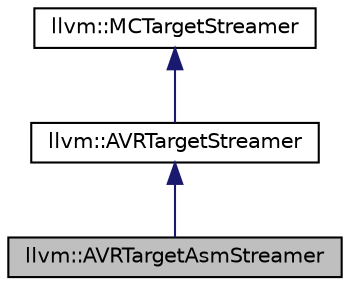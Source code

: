 digraph "llvm::AVRTargetAsmStreamer"
{
 // LATEX_PDF_SIZE
  bgcolor="transparent";
  edge [fontname="Helvetica",fontsize="10",labelfontname="Helvetica",labelfontsize="10"];
  node [fontname="Helvetica",fontsize="10",shape="box"];
  Node1 [label="llvm::AVRTargetAsmStreamer",height=0.2,width=0.4,color="black", fillcolor="grey75", style="filled", fontcolor="black",tooltip="A target streamer for textual AVR assembly code."];
  Node2 -> Node1 [dir="back",color="midnightblue",fontsize="10",style="solid",fontname="Helvetica"];
  Node2 [label="llvm::AVRTargetStreamer",height=0.2,width=0.4,color="black",URL="$classllvm_1_1AVRTargetStreamer.html",tooltip="A generic AVR target output stream."];
  Node3 -> Node2 [dir="back",color="midnightblue",fontsize="10",style="solid",fontname="Helvetica"];
  Node3 [label="llvm::MCTargetStreamer",height=0.2,width=0.4,color="black",URL="$classllvm_1_1MCTargetStreamer.html",tooltip="Target specific streamer interface."];
}
